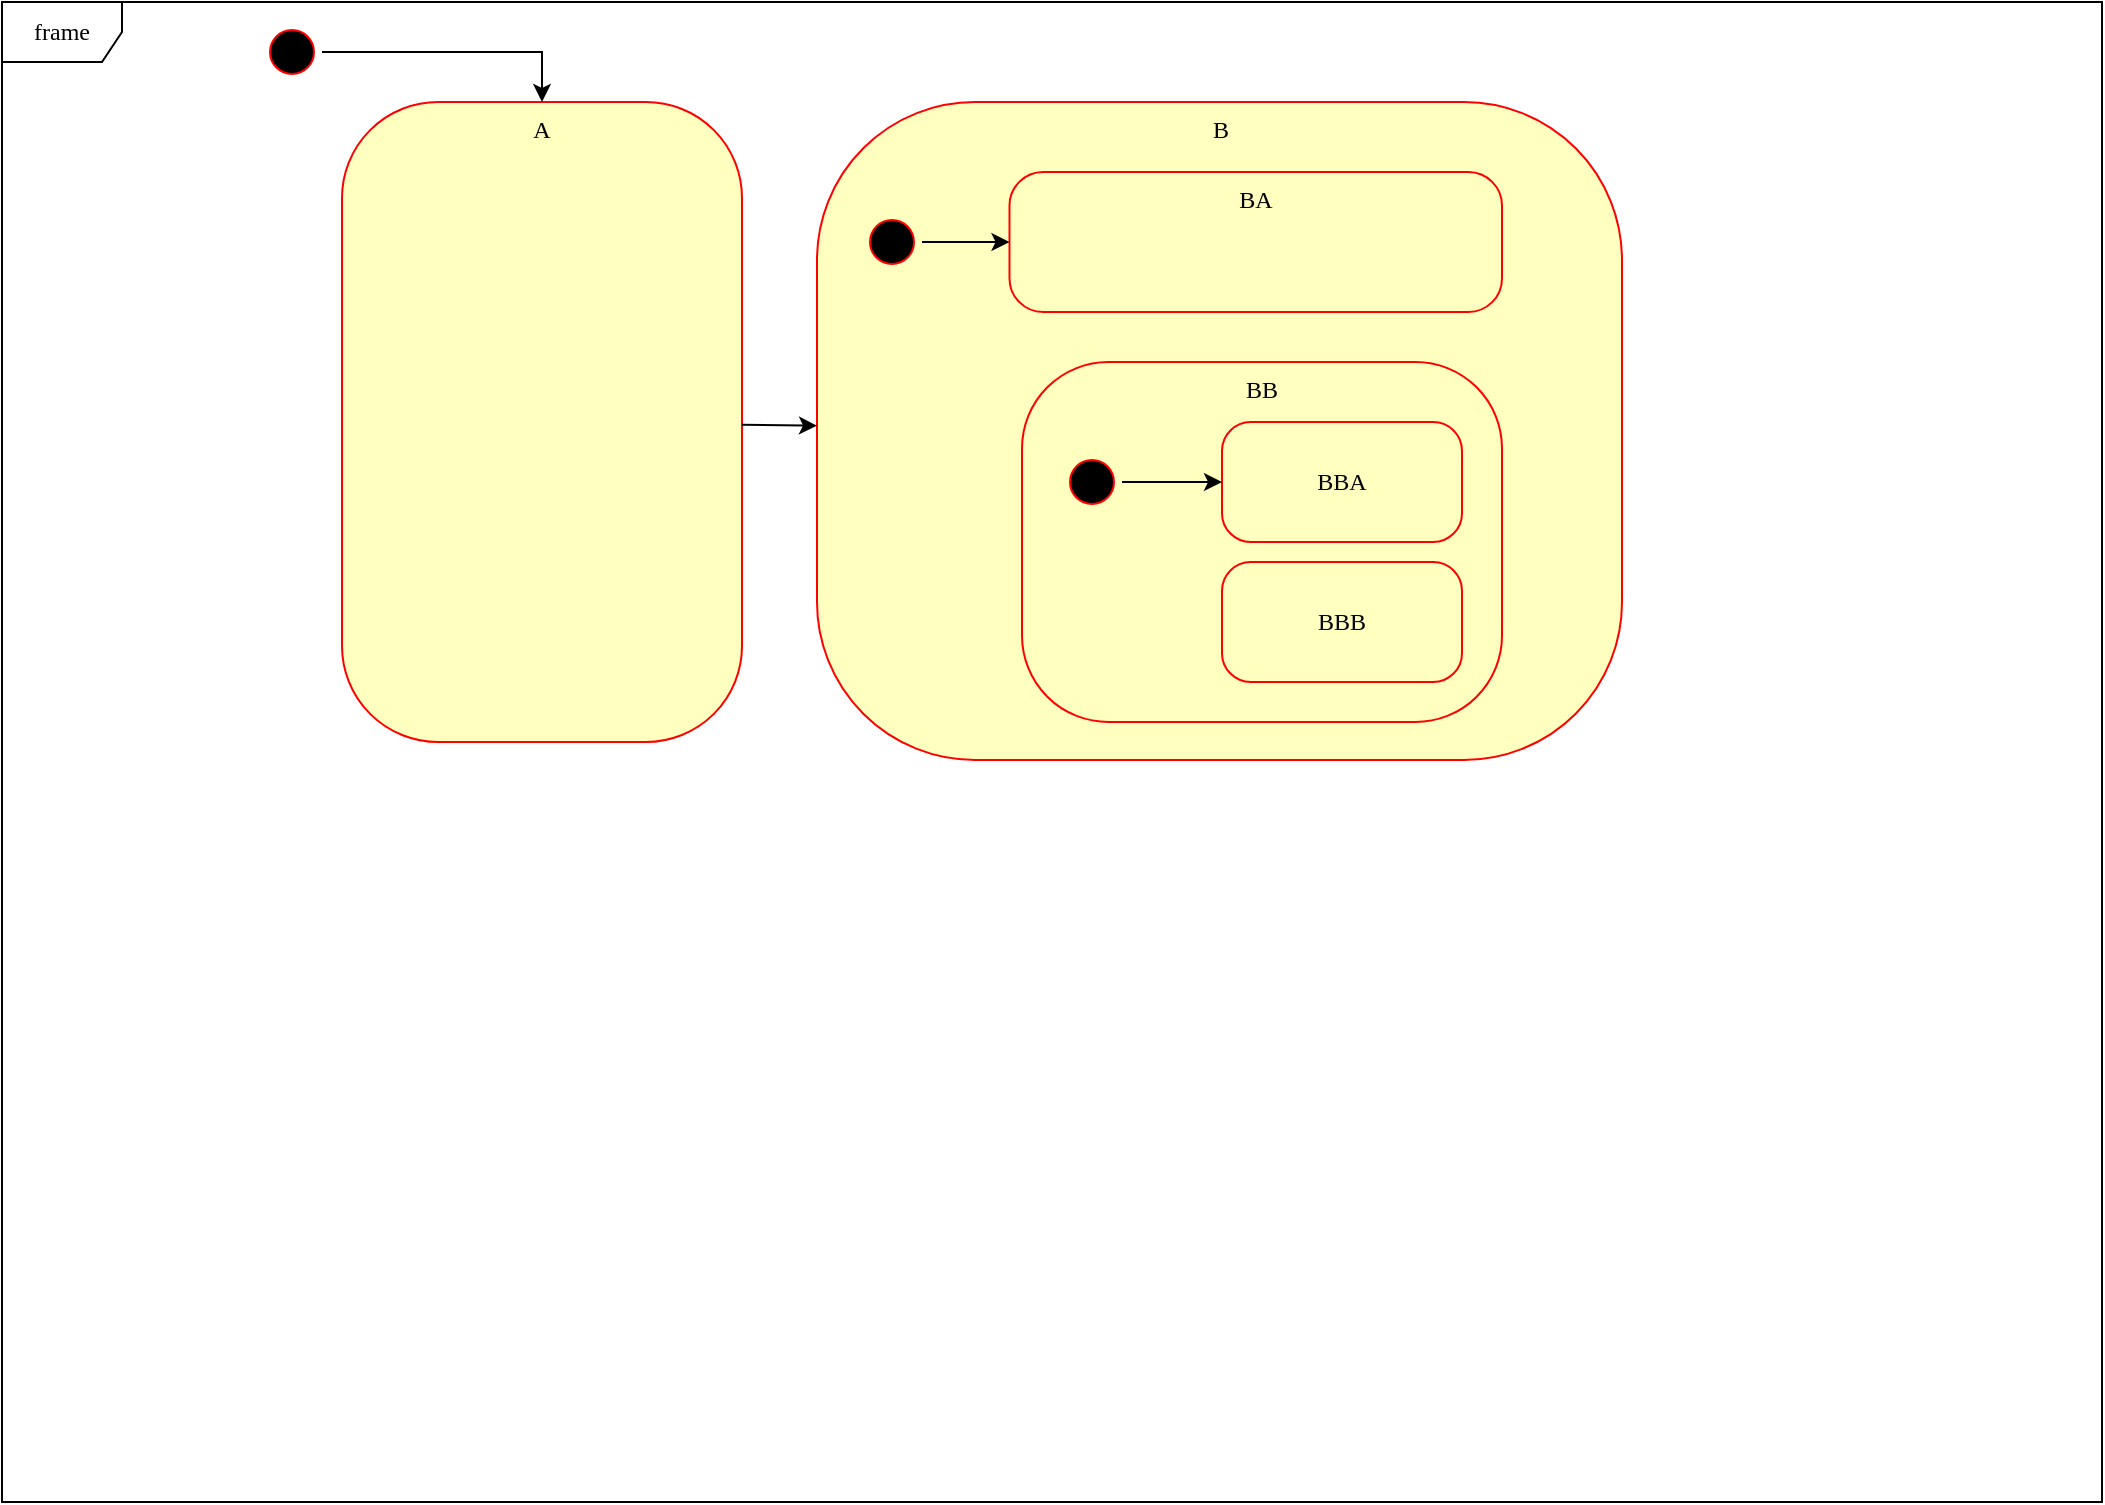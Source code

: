 <mxfile version="20.3.1" type="device" pages="6"><diagram id="YKBjTKGMOBF2p5uhFZQw" name="B &lt;-A"><mxGraphModel dx="936" dy="594" grid="1" gridSize="10" guides="1" tooltips="1" connect="1" arrows="1" fold="1" page="1" pageScale="1" pageWidth="850" pageHeight="1100" math="0" shadow="0"><root><mxCell id="0"/><mxCell id="1" parent="0"/><mxCell id="twPTelytEAIwxnEzPvE8-1" value="frame" style="shape=umlFrame;whiteSpace=wrap;html=1;rounded=1;shadow=0;comic=0;labelBackgroundColor=none;strokeWidth=1;fontFamily=Verdana;fontSize=12;align=center;" vertex="1" parent="1"><mxGeometry x="30" y="30" width="1050" height="750" as="geometry"/></mxCell><mxCell id="twPTelytEAIwxnEzPvE8-2" value="A" style="rounded=1;whiteSpace=wrap;html=1;arcSize=24;fillColor=#ffffc0;strokeColor=#ff0000;shadow=0;comic=0;labelBackgroundColor=none;fontFamily=Verdana;fontSize=12;fontColor=#000000;align=center;verticalAlign=top;" vertex="1" parent="1"><mxGeometry x="200" y="80" width="200" height="320" as="geometry"/></mxCell><mxCell id="twPTelytEAIwxnEzPvE8-3" value="B" style="rounded=1;whiteSpace=wrap;html=1;arcSize=24;fillColor=#ffffc0;strokeColor=#ff0000;shadow=0;comic=0;labelBackgroundColor=none;fontFamily=Verdana;fontSize=12;fontColor=#000000;align=center;verticalAlign=top;" vertex="1" parent="1"><mxGeometry x="437.5" y="80" width="402.5" height="329" as="geometry"/></mxCell><mxCell id="twPTelytEAIwxnEzPvE8-4" value="BA" style="rounded=1;whiteSpace=wrap;html=1;arcSize=24;fillColor=#ffffc0;strokeColor=#ff0000;shadow=0;comic=0;labelBackgroundColor=none;fontFamily=Verdana;fontSize=12;fontColor=#000000;align=center;verticalAlign=top;" vertex="1" parent="1"><mxGeometry x="533.75" y="115" width="246.25" height="70" as="geometry"/></mxCell><mxCell id="twPTelytEAIwxnEzPvE8-5" value="BB" style="rounded=1;whiteSpace=wrap;html=1;arcSize=24;fillColor=#ffffc0;strokeColor=#ff0000;shadow=0;comic=0;labelBackgroundColor=none;fontFamily=Verdana;fontSize=12;fontColor=#000000;align=center;verticalAlign=top;" vertex="1" parent="1"><mxGeometry x="540" y="210" width="240" height="180" as="geometry"/></mxCell><mxCell id="twPTelytEAIwxnEzPvE8-6" value="BBA" style="rounded=1;whiteSpace=wrap;html=1;arcSize=24;fillColor=#ffffc0;strokeColor=#ff0000;shadow=0;comic=0;labelBackgroundColor=none;fontFamily=Verdana;fontSize=12;fontColor=#000000;align=center;" vertex="1" parent="1"><mxGeometry x="640" y="240" width="120" height="60" as="geometry"/></mxCell><mxCell id="twPTelytEAIwxnEzPvE8-7" value="BBB" style="rounded=1;whiteSpace=wrap;html=1;arcSize=24;fillColor=#ffffc0;strokeColor=#ff0000;shadow=0;comic=0;labelBackgroundColor=none;fontFamily=Verdana;fontSize=12;fontColor=#000000;align=center;" vertex="1" parent="1"><mxGeometry x="640" y="310" width="120" height="60" as="geometry"/></mxCell><mxCell id="twPTelytEAIwxnEzPvE8-8" style="edgeStyle=orthogonalEdgeStyle;rounded=0;orthogonalLoop=1;jettySize=auto;html=1;" edge="1" parent="1" source="twPTelytEAIwxnEzPvE8-9" target="twPTelytEAIwxnEzPvE8-2"><mxGeometry relative="1" as="geometry"/></mxCell><mxCell id="twPTelytEAIwxnEzPvE8-9" value="" style="ellipse;html=1;shape=startState;fillColor=#000000;strokeColor=#ff0000;rounded=1;shadow=0;comic=0;labelBackgroundColor=none;fontFamily=Verdana;fontSize=12;fontColor=#000000;align=center;direction=south;" vertex="1" parent="1"><mxGeometry x="160" y="40" width="30" height="30" as="geometry"/></mxCell><mxCell id="twPTelytEAIwxnEzPvE8-10" style="edgeStyle=orthogonalEdgeStyle;rounded=0;orthogonalLoop=1;jettySize=auto;html=1;" edge="1" parent="1" source="twPTelytEAIwxnEzPvE8-11" target="twPTelytEAIwxnEzPvE8-4"><mxGeometry relative="1" as="geometry"/></mxCell><mxCell id="twPTelytEAIwxnEzPvE8-11" value="" style="ellipse;html=1;shape=startState;fillColor=#000000;strokeColor=#ff0000;rounded=1;shadow=0;comic=0;labelBackgroundColor=none;fontFamily=Verdana;fontSize=12;fontColor=#000000;align=center;direction=south;" vertex="1" parent="1"><mxGeometry x="460" y="135" width="30" height="30" as="geometry"/></mxCell><mxCell id="twPTelytEAIwxnEzPvE8-12" style="edgeStyle=orthogonalEdgeStyle;rounded=0;orthogonalLoop=1;jettySize=auto;html=1;" edge="1" parent="1" source="twPTelytEAIwxnEzPvE8-13" target="twPTelytEAIwxnEzPvE8-6"><mxGeometry relative="1" as="geometry"/></mxCell><mxCell id="twPTelytEAIwxnEzPvE8-13" value="" style="ellipse;html=1;shape=startState;fillColor=#000000;strokeColor=#ff0000;rounded=1;shadow=0;comic=0;labelBackgroundColor=none;fontFamily=Verdana;fontSize=12;fontColor=#000000;align=center;direction=south;" vertex="1" parent="1"><mxGeometry x="560" y="255" width="30" height="30" as="geometry"/></mxCell><mxCell id="twPTelytEAIwxnEzPvE8-14" style="rounded=0;orthogonalLoop=1;jettySize=auto;html=1;" edge="1" parent="1" source="twPTelytEAIwxnEzPvE8-2" target="twPTelytEAIwxnEzPvE8-3"><mxGeometry relative="1" as="geometry"/></mxCell></root></mxGraphModel></diagram><diagram id="vNuOyRtQ3PNjtfBsX_SR" name="A &lt;- B"><mxGraphModel dx="936" dy="594" grid="1" gridSize="10" guides="1" tooltips="1" connect="1" arrows="1" fold="1" page="1" pageScale="1" pageWidth="850" pageHeight="1100" math="0" shadow="0"><root><mxCell id="0"/><mxCell id="1" parent="0"/><mxCell id="2l0z9qWfZRpgf5_dhE4V-1" value="frame" style="shape=umlFrame;whiteSpace=wrap;html=1;rounded=1;shadow=0;comic=0;labelBackgroundColor=none;strokeWidth=1;fontFamily=Verdana;fontSize=12;align=center;" vertex="1" parent="1"><mxGeometry x="30" y="30" width="1050" height="750" as="geometry"/></mxCell><mxCell id="2l0z9qWfZRpgf5_dhE4V-2" value="A" style="rounded=1;whiteSpace=wrap;html=1;arcSize=24;fillColor=#ffffc0;strokeColor=#ff0000;shadow=0;comic=0;labelBackgroundColor=none;fontFamily=Verdana;fontSize=12;fontColor=#000000;align=center;verticalAlign=top;" vertex="1" parent="1"><mxGeometry x="200" y="80" width="200" height="320" as="geometry"/></mxCell><mxCell id="2l0z9qWfZRpgf5_dhE4V-15" style="edgeStyle=none;rounded=0;orthogonalLoop=1;jettySize=auto;html=1;" edge="1" parent="1" source="2l0z9qWfZRpgf5_dhE4V-3" target="2l0z9qWfZRpgf5_dhE4V-2"><mxGeometry relative="1" as="geometry"/></mxCell><mxCell id="2l0z9qWfZRpgf5_dhE4V-3" value="B" style="rounded=1;whiteSpace=wrap;html=1;arcSize=24;fillColor=#ffffc0;strokeColor=#ff0000;shadow=0;comic=0;labelBackgroundColor=none;fontFamily=Verdana;fontSize=12;fontColor=#000000;align=center;verticalAlign=top;" vertex="1" parent="1"><mxGeometry x="437.5" y="80" width="402.5" height="329" as="geometry"/></mxCell><mxCell id="2l0z9qWfZRpgf5_dhE4V-4" value="BA" style="rounded=1;whiteSpace=wrap;html=1;arcSize=24;fillColor=#ffffc0;strokeColor=#ff0000;shadow=0;comic=0;labelBackgroundColor=none;fontFamily=Verdana;fontSize=12;fontColor=#000000;align=center;verticalAlign=top;" vertex="1" parent="1"><mxGeometry x="533.75" y="115" width="246.25" height="70" as="geometry"/></mxCell><mxCell id="2l0z9qWfZRpgf5_dhE4V-5" value="BB" style="rounded=1;whiteSpace=wrap;html=1;arcSize=24;fillColor=#ffffc0;strokeColor=#ff0000;shadow=0;comic=0;labelBackgroundColor=none;fontFamily=Verdana;fontSize=12;fontColor=#000000;align=center;verticalAlign=top;" vertex="1" parent="1"><mxGeometry x="540" y="210" width="240" height="180" as="geometry"/></mxCell><mxCell id="2l0z9qWfZRpgf5_dhE4V-6" value="BBA" style="rounded=1;whiteSpace=wrap;html=1;arcSize=24;fillColor=#ffffc0;strokeColor=#ff0000;shadow=0;comic=0;labelBackgroundColor=none;fontFamily=Verdana;fontSize=12;fontColor=#000000;align=center;" vertex="1" parent="1"><mxGeometry x="640" y="240" width="120" height="60" as="geometry"/></mxCell><mxCell id="2l0z9qWfZRpgf5_dhE4V-7" value="BBB" style="rounded=1;whiteSpace=wrap;html=1;arcSize=24;fillColor=#ffffc0;strokeColor=#ff0000;shadow=0;comic=0;labelBackgroundColor=none;fontFamily=Verdana;fontSize=12;fontColor=#000000;align=center;" vertex="1" parent="1"><mxGeometry x="640" y="310" width="120" height="60" as="geometry"/></mxCell><mxCell id="2l0z9qWfZRpgf5_dhE4V-8" style="edgeStyle=orthogonalEdgeStyle;rounded=0;orthogonalLoop=1;jettySize=auto;html=1;" edge="1" parent="1" source="2l0z9qWfZRpgf5_dhE4V-9" target="2l0z9qWfZRpgf5_dhE4V-2"><mxGeometry relative="1" as="geometry"/></mxCell><mxCell id="2l0z9qWfZRpgf5_dhE4V-9" value="" style="ellipse;html=1;shape=startState;fillColor=#000000;strokeColor=#ff0000;rounded=1;shadow=0;comic=0;labelBackgroundColor=none;fontFamily=Verdana;fontSize=12;fontColor=#000000;align=center;direction=south;" vertex="1" parent="1"><mxGeometry x="160" y="40" width="30" height="30" as="geometry"/></mxCell><mxCell id="2l0z9qWfZRpgf5_dhE4V-10" style="edgeStyle=orthogonalEdgeStyle;rounded=0;orthogonalLoop=1;jettySize=auto;html=1;" edge="1" parent="1" source="2l0z9qWfZRpgf5_dhE4V-11" target="2l0z9qWfZRpgf5_dhE4V-4"><mxGeometry relative="1" as="geometry"/></mxCell><mxCell id="2l0z9qWfZRpgf5_dhE4V-11" value="" style="ellipse;html=1;shape=startState;fillColor=#000000;strokeColor=#ff0000;rounded=1;shadow=0;comic=0;labelBackgroundColor=none;fontFamily=Verdana;fontSize=12;fontColor=#000000;align=center;direction=south;" vertex="1" parent="1"><mxGeometry x="460" y="135" width="30" height="30" as="geometry"/></mxCell><mxCell id="2l0z9qWfZRpgf5_dhE4V-12" style="edgeStyle=orthogonalEdgeStyle;rounded=0;orthogonalLoop=1;jettySize=auto;html=1;" edge="1" parent="1" source="2l0z9qWfZRpgf5_dhE4V-13" target="2l0z9qWfZRpgf5_dhE4V-6"><mxGeometry relative="1" as="geometry"/></mxCell><mxCell id="2l0z9qWfZRpgf5_dhE4V-13" value="" style="ellipse;html=1;shape=startState;fillColor=#000000;strokeColor=#ff0000;rounded=1;shadow=0;comic=0;labelBackgroundColor=none;fontFamily=Verdana;fontSize=12;fontColor=#000000;align=center;direction=south;" vertex="1" parent="1"><mxGeometry x="560" y="255" width="30" height="30" as="geometry"/></mxCell></root></mxGraphModel></diagram><diagram id="ePino7RrNKHUKzrz-YRV" name="BB &lt;- A"><mxGraphModel dx="936" dy="594" grid="1" gridSize="10" guides="1" tooltips="1" connect="1" arrows="1" fold="1" page="1" pageScale="1" pageWidth="850" pageHeight="1100" math="0" shadow="0"><root><mxCell id="0"/><mxCell id="1" parent="0"/><mxCell id="y2Gvyr6jImU6x8QFF1jL-1" value="frame" style="shape=umlFrame;whiteSpace=wrap;html=1;rounded=1;shadow=0;comic=0;labelBackgroundColor=none;strokeWidth=1;fontFamily=Verdana;fontSize=12;align=center;" vertex="1" parent="1"><mxGeometry x="30" y="30" width="1050" height="750" as="geometry"/></mxCell><mxCell id="y2Gvyr6jImU6x8QFF1jL-2" value="A" style="rounded=1;whiteSpace=wrap;html=1;arcSize=24;fillColor=#ffffc0;strokeColor=#ff0000;shadow=0;comic=0;labelBackgroundColor=none;fontFamily=Verdana;fontSize=12;fontColor=#000000;align=center;verticalAlign=top;" vertex="1" parent="1"><mxGeometry x="200" y="80" width="200" height="320" as="geometry"/></mxCell><mxCell id="y2Gvyr6jImU6x8QFF1jL-3" value="B" style="rounded=1;whiteSpace=wrap;html=1;arcSize=24;fillColor=#ffffc0;strokeColor=#ff0000;shadow=0;comic=0;labelBackgroundColor=none;fontFamily=Verdana;fontSize=12;fontColor=#000000;align=center;verticalAlign=top;" vertex="1" parent="1"><mxGeometry x="437.5" y="80" width="402.5" height="329" as="geometry"/></mxCell><mxCell id="y2Gvyr6jImU6x8QFF1jL-4" value="BA" style="rounded=1;whiteSpace=wrap;html=1;arcSize=24;fillColor=#ffffc0;strokeColor=#ff0000;shadow=0;comic=0;labelBackgroundColor=none;fontFamily=Verdana;fontSize=12;fontColor=#000000;align=center;verticalAlign=top;" vertex="1" parent="1"><mxGeometry x="533.75" y="115" width="246.25" height="70" as="geometry"/></mxCell><mxCell id="y2Gvyr6jImU6x8QFF1jL-5" value="BB" style="rounded=1;whiteSpace=wrap;html=1;arcSize=24;fillColor=#ffffc0;strokeColor=#ff0000;shadow=0;comic=0;labelBackgroundColor=none;fontFamily=Verdana;fontSize=12;fontColor=#000000;align=center;verticalAlign=top;" vertex="1" parent="1"><mxGeometry x="540" y="210" width="240" height="180" as="geometry"/></mxCell><mxCell id="y2Gvyr6jImU6x8QFF1jL-6" value="BBA" style="rounded=1;whiteSpace=wrap;html=1;arcSize=24;fillColor=#ffffc0;strokeColor=#ff0000;shadow=0;comic=0;labelBackgroundColor=none;fontFamily=Verdana;fontSize=12;fontColor=#000000;align=center;" vertex="1" parent="1"><mxGeometry x="640" y="240" width="120" height="60" as="geometry"/></mxCell><mxCell id="y2Gvyr6jImU6x8QFF1jL-7" value="BBB" style="rounded=1;whiteSpace=wrap;html=1;arcSize=24;fillColor=#ffffc0;strokeColor=#ff0000;shadow=0;comic=0;labelBackgroundColor=none;fontFamily=Verdana;fontSize=12;fontColor=#000000;align=center;" vertex="1" parent="1"><mxGeometry x="640" y="310" width="120" height="60" as="geometry"/></mxCell><mxCell id="y2Gvyr6jImU6x8QFF1jL-8" style="edgeStyle=orthogonalEdgeStyle;rounded=0;orthogonalLoop=1;jettySize=auto;html=1;" edge="1" parent="1" source="y2Gvyr6jImU6x8QFF1jL-9" target="y2Gvyr6jImU6x8QFF1jL-2"><mxGeometry relative="1" as="geometry"/></mxCell><mxCell id="y2Gvyr6jImU6x8QFF1jL-9" value="" style="ellipse;html=1;shape=startState;fillColor=#000000;strokeColor=#ff0000;rounded=1;shadow=0;comic=0;labelBackgroundColor=none;fontFamily=Verdana;fontSize=12;fontColor=#000000;align=center;direction=south;" vertex="1" parent="1"><mxGeometry x="160" y="40" width="30" height="30" as="geometry"/></mxCell><mxCell id="y2Gvyr6jImU6x8QFF1jL-10" style="edgeStyle=orthogonalEdgeStyle;rounded=0;orthogonalLoop=1;jettySize=auto;html=1;" edge="1" parent="1" source="y2Gvyr6jImU6x8QFF1jL-11" target="y2Gvyr6jImU6x8QFF1jL-4"><mxGeometry relative="1" as="geometry"/></mxCell><mxCell id="y2Gvyr6jImU6x8QFF1jL-11" value="" style="ellipse;html=1;shape=startState;fillColor=#000000;strokeColor=#ff0000;rounded=1;shadow=0;comic=0;labelBackgroundColor=none;fontFamily=Verdana;fontSize=12;fontColor=#000000;align=center;direction=south;" vertex="1" parent="1"><mxGeometry x="460" y="135" width="30" height="30" as="geometry"/></mxCell><mxCell id="y2Gvyr6jImU6x8QFF1jL-12" style="edgeStyle=orthogonalEdgeStyle;rounded=0;orthogonalLoop=1;jettySize=auto;html=1;" edge="1" parent="1" source="y2Gvyr6jImU6x8QFF1jL-13" target="y2Gvyr6jImU6x8QFF1jL-6"><mxGeometry relative="1" as="geometry"/></mxCell><mxCell id="y2Gvyr6jImU6x8QFF1jL-13" value="" style="ellipse;html=1;shape=startState;fillColor=#000000;strokeColor=#ff0000;rounded=1;shadow=0;comic=0;labelBackgroundColor=none;fontFamily=Verdana;fontSize=12;fontColor=#000000;align=center;direction=south;" vertex="1" parent="1"><mxGeometry x="560" y="255" width="30" height="30" as="geometry"/></mxCell><mxCell id="y2Gvyr6jImU6x8QFF1jL-14" style="rounded=0;orthogonalLoop=1;jettySize=auto;html=1;" edge="1" parent="1" source="y2Gvyr6jImU6x8QFF1jL-2" target="y2Gvyr6jImU6x8QFF1jL-5"><mxGeometry relative="1" as="geometry"/></mxCell></root></mxGraphModel></diagram><diagram id="vcinDnvGSfqwhQla_7vM" name="BBB &lt;- A"><mxGraphModel dx="936" dy="594" grid="1" gridSize="10" guides="1" tooltips="1" connect="1" arrows="1" fold="1" page="1" pageScale="1" pageWidth="850" pageHeight="1100" math="0" shadow="0"><root><mxCell id="0"/><mxCell id="1" parent="0"/><mxCell id="awlJGSKFk_tJajR2A3c9-1" value="frame" style="shape=umlFrame;whiteSpace=wrap;html=1;rounded=1;shadow=0;comic=0;labelBackgroundColor=none;strokeWidth=1;fontFamily=Verdana;fontSize=12;align=center;" vertex="1" parent="1"><mxGeometry x="30" y="30" width="1050" height="750" as="geometry"/></mxCell><mxCell id="awlJGSKFk_tJajR2A3c9-2" value="A" style="rounded=1;whiteSpace=wrap;html=1;arcSize=24;fillColor=#ffffc0;strokeColor=#ff0000;shadow=0;comic=0;labelBackgroundColor=none;fontFamily=Verdana;fontSize=12;fontColor=#000000;align=center;verticalAlign=top;" vertex="1" parent="1"><mxGeometry x="200" y="80" width="200" height="320" as="geometry"/></mxCell><mxCell id="awlJGSKFk_tJajR2A3c9-3" value="B" style="rounded=1;whiteSpace=wrap;html=1;arcSize=24;fillColor=#ffffc0;strokeColor=#ff0000;shadow=0;comic=0;labelBackgroundColor=none;fontFamily=Verdana;fontSize=12;fontColor=#000000;align=center;verticalAlign=top;" vertex="1" parent="1"><mxGeometry x="437.5" y="80" width="402.5" height="329" as="geometry"/></mxCell><mxCell id="awlJGSKFk_tJajR2A3c9-5" value="BA" style="rounded=1;whiteSpace=wrap;html=1;arcSize=24;fillColor=#ffffc0;strokeColor=#ff0000;shadow=0;comic=0;labelBackgroundColor=none;fontFamily=Verdana;fontSize=12;fontColor=#000000;align=center;verticalAlign=top;" vertex="1" parent="1"><mxGeometry x="533.75" y="115" width="246.25" height="70" as="geometry"/></mxCell><mxCell id="awlJGSKFk_tJajR2A3c9-6" value="BB" style="rounded=1;whiteSpace=wrap;html=1;arcSize=24;fillColor=#ffffc0;strokeColor=#ff0000;shadow=0;comic=0;labelBackgroundColor=none;fontFamily=Verdana;fontSize=12;fontColor=#000000;align=center;verticalAlign=top;" vertex="1" parent="1"><mxGeometry x="540" y="210" width="240" height="180" as="geometry"/></mxCell><mxCell id="awlJGSKFk_tJajR2A3c9-7" value="BBA" style="rounded=1;whiteSpace=wrap;html=1;arcSize=24;fillColor=#ffffc0;strokeColor=#ff0000;shadow=0;comic=0;labelBackgroundColor=none;fontFamily=Verdana;fontSize=12;fontColor=#000000;align=center;" vertex="1" parent="1"><mxGeometry x="640" y="240" width="120" height="60" as="geometry"/></mxCell><mxCell id="awlJGSKFk_tJajR2A3c9-8" value="BBB" style="rounded=1;whiteSpace=wrap;html=1;arcSize=24;fillColor=#ffffc0;strokeColor=#ff0000;shadow=0;comic=0;labelBackgroundColor=none;fontFamily=Verdana;fontSize=12;fontColor=#000000;align=center;" vertex="1" parent="1"><mxGeometry x="640" y="310" width="120" height="60" as="geometry"/></mxCell><mxCell id="awlJGSKFk_tJajR2A3c9-9" style="edgeStyle=orthogonalEdgeStyle;rounded=0;orthogonalLoop=1;jettySize=auto;html=1;" edge="1" parent="1" source="awlJGSKFk_tJajR2A3c9-10" target="awlJGSKFk_tJajR2A3c9-2"><mxGeometry relative="1" as="geometry"/></mxCell><mxCell id="awlJGSKFk_tJajR2A3c9-10" value="" style="ellipse;html=1;shape=startState;fillColor=#000000;strokeColor=#ff0000;rounded=1;shadow=0;comic=0;labelBackgroundColor=none;fontFamily=Verdana;fontSize=12;fontColor=#000000;align=center;direction=south;" vertex="1" parent="1"><mxGeometry x="160" y="40" width="30" height="30" as="geometry"/></mxCell><mxCell id="awlJGSKFk_tJajR2A3c9-11" style="edgeStyle=orthogonalEdgeStyle;rounded=0;orthogonalLoop=1;jettySize=auto;html=1;" edge="1" parent="1" source="awlJGSKFk_tJajR2A3c9-12" target="awlJGSKFk_tJajR2A3c9-5"><mxGeometry relative="1" as="geometry"/></mxCell><mxCell id="awlJGSKFk_tJajR2A3c9-12" value="" style="ellipse;html=1;shape=startState;fillColor=#000000;strokeColor=#ff0000;rounded=1;shadow=0;comic=0;labelBackgroundColor=none;fontFamily=Verdana;fontSize=12;fontColor=#000000;align=center;direction=south;" vertex="1" parent="1"><mxGeometry x="460" y="135" width="30" height="30" as="geometry"/></mxCell><mxCell id="awlJGSKFk_tJajR2A3c9-13" style="edgeStyle=orthogonalEdgeStyle;rounded=0;orthogonalLoop=1;jettySize=auto;html=1;" edge="1" parent="1" source="awlJGSKFk_tJajR2A3c9-14" target="awlJGSKFk_tJajR2A3c9-7"><mxGeometry relative="1" as="geometry"/></mxCell><mxCell id="awlJGSKFk_tJajR2A3c9-14" value="" style="ellipse;html=1;shape=startState;fillColor=#000000;strokeColor=#ff0000;rounded=1;shadow=0;comic=0;labelBackgroundColor=none;fontFamily=Verdana;fontSize=12;fontColor=#000000;align=center;direction=south;" vertex="1" parent="1"><mxGeometry x="560" y="255" width="30" height="30" as="geometry"/></mxCell><mxCell id="awlJGSKFk_tJajR2A3c9-15" style="rounded=0;orthogonalLoop=1;jettySize=auto;html=1;" edge="1" parent="1" source="awlJGSKFk_tJajR2A3c9-2" target="awlJGSKFk_tJajR2A3c9-8"><mxGeometry relative="1" as="geometry"/></mxCell></root></mxGraphModel></diagram><diagram id="FtahpG97mIdsDgdfsY-w" name="BB &lt;-BA"><mxGraphModel dx="936" dy="594" grid="1" gridSize="10" guides="1" tooltips="1" connect="1" arrows="1" fold="1" page="1" pageScale="1" pageWidth="850" pageHeight="1100" math="0" shadow="0"><root><mxCell id="0"/><mxCell id="1" parent="0"/><mxCell id="YpQEPbKklEW-K_nImZog-1" value="frame" style="shape=umlFrame;whiteSpace=wrap;html=1;rounded=1;shadow=0;comic=0;labelBackgroundColor=none;strokeWidth=1;fontFamily=Verdana;fontSize=12;align=center;" vertex="1" parent="1"><mxGeometry x="30" y="30" width="1050" height="750" as="geometry"/></mxCell><mxCell id="YpQEPbKklEW-K_nImZog-2" value="A" style="rounded=1;whiteSpace=wrap;html=1;arcSize=24;fillColor=#ffffc0;strokeColor=#ff0000;shadow=0;comic=0;labelBackgroundColor=none;fontFamily=Verdana;fontSize=12;fontColor=#000000;align=center;verticalAlign=top;" vertex="1" parent="1"><mxGeometry x="200" y="80" width="200" height="320" as="geometry"/></mxCell><mxCell id="YpQEPbKklEW-K_nImZog-3" value="B" style="rounded=1;whiteSpace=wrap;html=1;arcSize=24;fillColor=#ffffc0;strokeColor=#ff0000;shadow=0;comic=0;labelBackgroundColor=none;fontFamily=Verdana;fontSize=12;fontColor=#000000;align=center;verticalAlign=top;" vertex="1" parent="1"><mxGeometry x="437.5" y="80" width="402.5" height="329" as="geometry"/></mxCell><mxCell id="YpQEPbKklEW-K_nImZog-4" style="rounded=0;orthogonalLoop=1;jettySize=auto;html=1;" edge="1" parent="1" source="YpQEPbKklEW-K_nImZog-5" target="YpQEPbKklEW-K_nImZog-6"><mxGeometry relative="1" as="geometry"/></mxCell><mxCell id="YpQEPbKklEW-K_nImZog-5" value="BA" style="rounded=1;whiteSpace=wrap;html=1;arcSize=24;fillColor=#ffffc0;strokeColor=#ff0000;shadow=0;comic=0;labelBackgroundColor=none;fontFamily=Verdana;fontSize=12;fontColor=#000000;align=center;verticalAlign=top;" vertex="1" parent="1"><mxGeometry x="533.75" y="115" width="246.25" height="70" as="geometry"/></mxCell><mxCell id="YpQEPbKklEW-K_nImZog-6" value="BB" style="rounded=1;whiteSpace=wrap;html=1;arcSize=24;fillColor=#ffffc0;strokeColor=#ff0000;shadow=0;comic=0;labelBackgroundColor=none;fontFamily=Verdana;fontSize=12;fontColor=#000000;align=center;verticalAlign=top;" vertex="1" parent="1"><mxGeometry x="540" y="210" width="240" height="180" as="geometry"/></mxCell><mxCell id="YpQEPbKklEW-K_nImZog-7" value="BBA" style="rounded=1;whiteSpace=wrap;html=1;arcSize=24;fillColor=#ffffc0;strokeColor=#ff0000;shadow=0;comic=0;labelBackgroundColor=none;fontFamily=Verdana;fontSize=12;fontColor=#000000;align=center;" vertex="1" parent="1"><mxGeometry x="640" y="240" width="120" height="60" as="geometry"/></mxCell><mxCell id="YpQEPbKklEW-K_nImZog-8" value="BBB" style="rounded=1;whiteSpace=wrap;html=1;arcSize=24;fillColor=#ffffc0;strokeColor=#ff0000;shadow=0;comic=0;labelBackgroundColor=none;fontFamily=Verdana;fontSize=12;fontColor=#000000;align=center;" vertex="1" parent="1"><mxGeometry x="640" y="310" width="120" height="60" as="geometry"/></mxCell><mxCell id="YpQEPbKklEW-K_nImZog-9" style="edgeStyle=orthogonalEdgeStyle;rounded=0;orthogonalLoop=1;jettySize=auto;html=1;entryX=0.5;entryY=0;entryDx=0;entryDy=0;" edge="1" parent="1" source="YpQEPbKklEW-K_nImZog-10" target="YpQEPbKklEW-K_nImZog-3"><mxGeometry relative="1" as="geometry"/></mxCell><mxCell id="YpQEPbKklEW-K_nImZog-10" value="" style="ellipse;html=1;shape=startState;fillColor=#000000;strokeColor=#ff0000;rounded=1;shadow=0;comic=0;labelBackgroundColor=none;fontFamily=Verdana;fontSize=12;fontColor=#000000;align=center;direction=south;" vertex="1" parent="1"><mxGeometry x="160" y="40" width="30" height="30" as="geometry"/></mxCell><mxCell id="YpQEPbKklEW-K_nImZog-11" style="edgeStyle=orthogonalEdgeStyle;rounded=0;orthogonalLoop=1;jettySize=auto;html=1;" edge="1" parent="1" source="YpQEPbKklEW-K_nImZog-12" target="YpQEPbKklEW-K_nImZog-5"><mxGeometry relative="1" as="geometry"/></mxCell><mxCell id="YpQEPbKklEW-K_nImZog-12" value="" style="ellipse;html=1;shape=startState;fillColor=#000000;strokeColor=#ff0000;rounded=1;shadow=0;comic=0;labelBackgroundColor=none;fontFamily=Verdana;fontSize=12;fontColor=#000000;align=center;direction=south;" vertex="1" parent="1"><mxGeometry x="460" y="135" width="30" height="30" as="geometry"/></mxCell><mxCell id="YpQEPbKklEW-K_nImZog-13" style="edgeStyle=orthogonalEdgeStyle;rounded=0;orthogonalLoop=1;jettySize=auto;html=1;" edge="1" parent="1" source="YpQEPbKklEW-K_nImZog-14" target="YpQEPbKklEW-K_nImZog-7"><mxGeometry relative="1" as="geometry"/></mxCell><mxCell id="YpQEPbKklEW-K_nImZog-14" value="" style="ellipse;html=1;shape=startState;fillColor=#000000;strokeColor=#ff0000;rounded=1;shadow=0;comic=0;labelBackgroundColor=none;fontFamily=Verdana;fontSize=12;fontColor=#000000;align=center;direction=south;" vertex="1" parent="1"><mxGeometry x="560" y="255" width="30" height="30" as="geometry"/></mxCell></root></mxGraphModel></diagram><diagram id="jU9rgIj_a6PH0GYFkPC0" name="A &lt;- BA"><mxGraphModel dx="936" dy="594" grid="1" gridSize="10" guides="1" tooltips="1" connect="1" arrows="1" fold="1" page="1" pageScale="1" pageWidth="850" pageHeight="1100" math="0" shadow="0"><root><mxCell id="0"/><mxCell id="1" parent="0"/><mxCell id="ufqwF45N9pKW4NUwSKTV-1" value="frame" style="shape=umlFrame;whiteSpace=wrap;html=1;rounded=1;shadow=0;comic=0;labelBackgroundColor=none;strokeWidth=1;fontFamily=Verdana;fontSize=12;align=center;" vertex="1" parent="1"><mxGeometry x="30" y="30" width="1050" height="750" as="geometry"/></mxCell><mxCell id="ufqwF45N9pKW4NUwSKTV-3" value="A" style="rounded=1;whiteSpace=wrap;html=1;arcSize=24;fillColor=#ffffc0;strokeColor=#ff0000;shadow=0;comic=0;labelBackgroundColor=none;fontFamily=Verdana;fontSize=12;fontColor=#000000;align=center;verticalAlign=top;" vertex="1" parent="1"><mxGeometry x="200" y="80" width="200" height="320" as="geometry"/></mxCell><mxCell id="ufqwF45N9pKW4NUwSKTV-5" value="B" style="rounded=1;whiteSpace=wrap;html=1;arcSize=24;fillColor=#ffffc0;strokeColor=#ff0000;shadow=0;comic=0;labelBackgroundColor=none;fontFamily=Verdana;fontSize=12;fontColor=#000000;align=center;verticalAlign=top;" vertex="1" parent="1"><mxGeometry x="437.5" y="80" width="402.5" height="329" as="geometry"/></mxCell><mxCell id="ufqwF45N9pKW4NUwSKTV-31" style="rounded=0;orthogonalLoop=1;jettySize=auto;html=1;" edge="1" parent="1" source="ufqwF45N9pKW4NUwSKTV-8" target="ufqwF45N9pKW4NUwSKTV-3"><mxGeometry relative="1" as="geometry"/></mxCell><mxCell id="ufqwF45N9pKW4NUwSKTV-8" value="BA" style="rounded=1;whiteSpace=wrap;html=1;arcSize=24;fillColor=#ffffc0;strokeColor=#ff0000;shadow=0;comic=0;labelBackgroundColor=none;fontFamily=Verdana;fontSize=12;fontColor=#000000;align=center;verticalAlign=top;" vertex="1" parent="1"><mxGeometry x="533.75" y="115" width="246.25" height="70" as="geometry"/></mxCell><mxCell id="ufqwF45N9pKW4NUwSKTV-9" value="BB" style="rounded=1;whiteSpace=wrap;html=1;arcSize=24;fillColor=#ffffc0;strokeColor=#ff0000;shadow=0;comic=0;labelBackgroundColor=none;fontFamily=Verdana;fontSize=12;fontColor=#000000;align=center;verticalAlign=top;" vertex="1" parent="1"><mxGeometry x="540" y="210" width="240" height="180" as="geometry"/></mxCell><mxCell id="ufqwF45N9pKW4NUwSKTV-21" value="BBA" style="rounded=1;whiteSpace=wrap;html=1;arcSize=24;fillColor=#ffffc0;strokeColor=#ff0000;shadow=0;comic=0;labelBackgroundColor=none;fontFamily=Verdana;fontSize=12;fontColor=#000000;align=center;" vertex="1" parent="1"><mxGeometry x="640" y="240" width="120" height="60" as="geometry"/></mxCell><mxCell id="ufqwF45N9pKW4NUwSKTV-22" value="BBB" style="rounded=1;whiteSpace=wrap;html=1;arcSize=24;fillColor=#ffffc0;strokeColor=#ff0000;shadow=0;comic=0;labelBackgroundColor=none;fontFamily=Verdana;fontSize=12;fontColor=#000000;align=center;" vertex="1" parent="1"><mxGeometry x="640" y="310" width="120" height="60" as="geometry"/></mxCell><mxCell id="ufqwF45N9pKW4NUwSKTV-30" style="edgeStyle=orthogonalEdgeStyle;rounded=0;orthogonalLoop=1;jettySize=auto;html=1;entryX=0.5;entryY=0;entryDx=0;entryDy=0;" edge="1" parent="1" source="ufqwF45N9pKW4NUwSKTV-23" target="ufqwF45N9pKW4NUwSKTV-5"><mxGeometry relative="1" as="geometry"/></mxCell><mxCell id="ufqwF45N9pKW4NUwSKTV-23" value="" style="ellipse;html=1;shape=startState;fillColor=#000000;strokeColor=#ff0000;rounded=1;shadow=0;comic=0;labelBackgroundColor=none;fontFamily=Verdana;fontSize=12;fontColor=#000000;align=center;direction=south;" vertex="1" parent="1"><mxGeometry x="160" y="40" width="30" height="30" as="geometry"/></mxCell><mxCell id="ufqwF45N9pKW4NUwSKTV-29" style="edgeStyle=orthogonalEdgeStyle;rounded=0;orthogonalLoop=1;jettySize=auto;html=1;" edge="1" parent="1" source="ufqwF45N9pKW4NUwSKTV-2" target="ufqwF45N9pKW4NUwSKTV-8"><mxGeometry relative="1" as="geometry"/></mxCell><mxCell id="ufqwF45N9pKW4NUwSKTV-2" value="" style="ellipse;html=1;shape=startState;fillColor=#000000;strokeColor=#ff0000;rounded=1;shadow=0;comic=0;labelBackgroundColor=none;fontFamily=Verdana;fontSize=12;fontColor=#000000;align=center;direction=south;" vertex="1" parent="1"><mxGeometry x="460" y="135" width="30" height="30" as="geometry"/></mxCell><mxCell id="ufqwF45N9pKW4NUwSKTV-28" style="edgeStyle=orthogonalEdgeStyle;rounded=0;orthogonalLoop=1;jettySize=auto;html=1;" edge="1" parent="1" source="ufqwF45N9pKW4NUwSKTV-27" target="ufqwF45N9pKW4NUwSKTV-21"><mxGeometry relative="1" as="geometry"/></mxCell><mxCell id="ufqwF45N9pKW4NUwSKTV-27" value="" style="ellipse;html=1;shape=startState;fillColor=#000000;strokeColor=#ff0000;rounded=1;shadow=0;comic=0;labelBackgroundColor=none;fontFamily=Verdana;fontSize=12;fontColor=#000000;align=center;direction=south;" vertex="1" parent="1"><mxGeometry x="560" y="255" width="30" height="30" as="geometry"/></mxCell></root></mxGraphModel></diagram></mxfile>